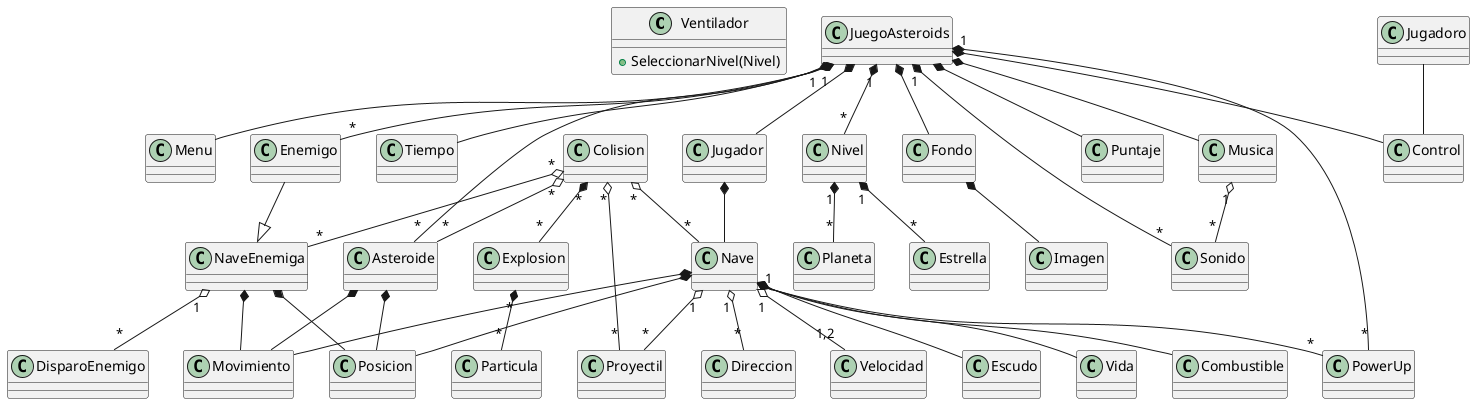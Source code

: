 @startuml
class Ventilador{
+SeleccionarNivel(Nivel)
}
class Asteroide
class Nave
class Colision
class Proyectil
class Puntaje
class PowerUp
class Menu
class Escudo
class Vida
class Nivel
class Jugador
class Movimiento
class JuegoAsteroids
class Posicion
class Tiempo
class NaveEnemiga
class Fondo
class DisparoEnemigo
class Control
class Explosion
class Sonido
class Particula
class Imagen
class Estrella
class Combustible
class Direccion
class Velocidad
class Planeta
class Enemigo
class Musica

JuegoAsteroids "1"*--"*" Nivel
JuegoAsteroids *-- Menu
JuegoAsteroids *-- Puntaje
JuegoAsteroids *-- Fondo
JuegoAsteroids*--Tiempo
JuegoAsteroids "1"*--"*" Sonido
JuegoAsteroids*-- Musica
JuegoAsteroids*--Jugador
Jugador*--Nave
Jugadoro--Control
JuegoAsteroids"1"*--"*"PowerUp
JuegoAsteroids*--Control
Nave*-- Escudo
Nave*--Vida
Nave*--Posicion
Nave*--Movimiento
Nave"1" o--"*" Direccion
Nave"1" o--"1,2" Velocidad
Nave o-- Combustible
Nave"1" o--"*" Proyectil
Nave"1"*--"*"PowerUp
JuegoAsteroids"1" *-- "*" Enemigo
Enemigo--|>NaveEnemiga
NaveEnemiga*--Posicion
NaveEnemiga*--Movimiento
NaveEnemiga"1" o--"*"DisparoEnemigo
JuegoAsteroids"1"*--"*"Asteroide
Asteroide*--Posicion
Asteroide*--Movimiento
Colision"*" o--"*" Proyectil
Colision"*" o--"*" Asteroide
Colision"*" o--"*" Nave
Colision"*" o--"*" NaveEnemiga
Colision"*"*--"*" Explosion
Explosion"*"*--"*" Particula
Nivel"1"*--"*" Estrella
Nivel"1"*--"*" Planeta
Fondo*--Imagen
Musica"1" o-- "*"Sonido

@enduml